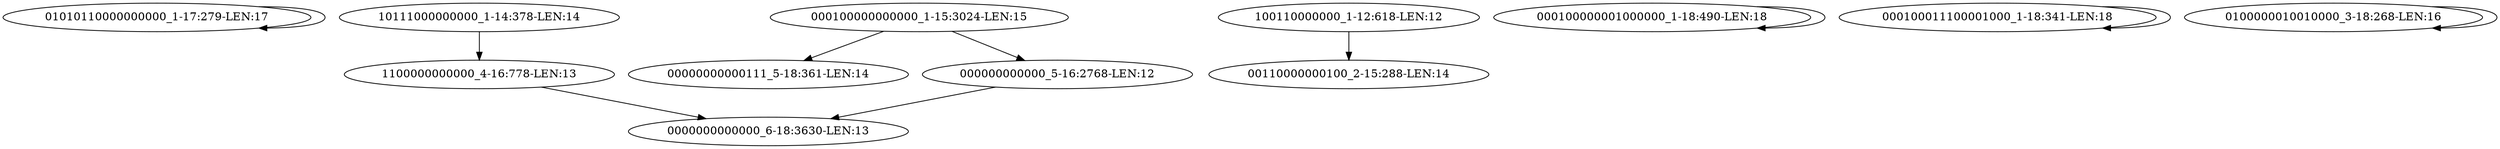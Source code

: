 digraph G {
    "01010110000000000_1-17:279-LEN:17" -> "01010110000000000_1-17:279-LEN:17";
    "10111000000000_1-14:378-LEN:14" -> "1100000000000_4-16:778-LEN:13";
    "100110000000_1-12:618-LEN:12" -> "00110000000100_2-15:288-LEN:14";
    "1100000000000_4-16:778-LEN:13" -> "0000000000000_6-18:3630-LEN:13";
    "000100000001000000_1-18:490-LEN:18" -> "000100000001000000_1-18:490-LEN:18";
    "000100011100001000_1-18:341-LEN:18" -> "000100011100001000_1-18:341-LEN:18";
    "000100000000000_1-15:3024-LEN:15" -> "00000000000111_5-18:361-LEN:14";
    "000100000000000_1-15:3024-LEN:15" -> "000000000000_5-16:2768-LEN:12";
    "0100000010010000_3-18:268-LEN:16" -> "0100000010010000_3-18:268-LEN:16";
    "000000000000_5-16:2768-LEN:12" -> "0000000000000_6-18:3630-LEN:13";
}
